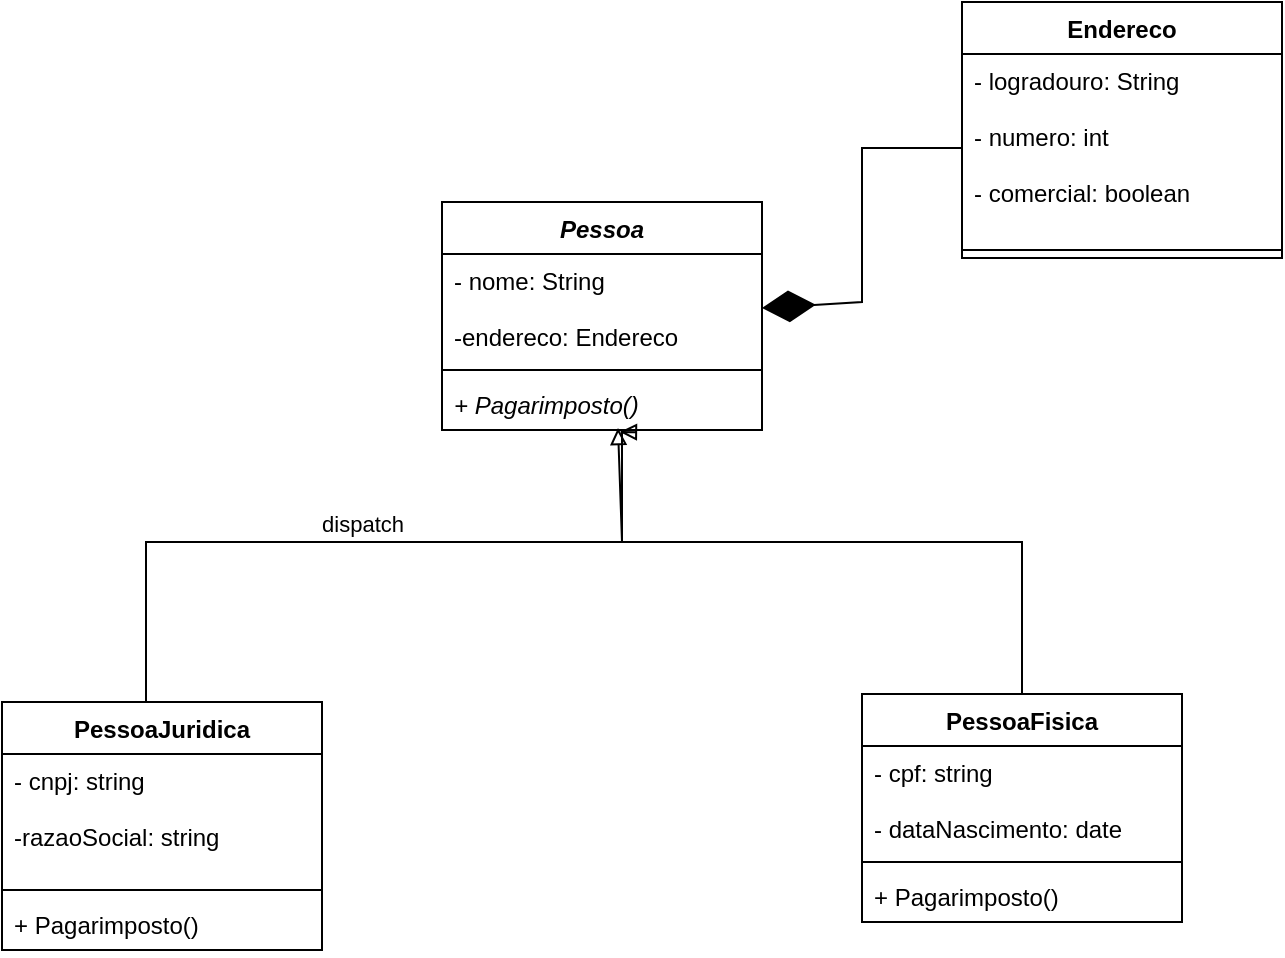 <mxfile version="20.8.10" type="device"><diagram id="JqjEZFIQSBTJ53vTNFMH" name="Página-1"><mxGraphModel dx="794" dy="780" grid="1" gridSize="10" guides="1" tooltips="1" connect="1" arrows="1" fold="1" page="1" pageScale="1" pageWidth="827" pageHeight="1169" math="0" shadow="0"><root><mxCell id="0"/><mxCell id="1" parent="0"/><mxCell id="OKG6Yu5QlfmNrvNE7YqN-1" value="PessoaJuridica" style="swimlane;fontStyle=1;align=center;verticalAlign=top;childLayout=stackLayout;horizontal=1;startSize=26;horizontalStack=0;resizeParent=1;resizeParentMax=0;resizeLast=0;collapsible=1;marginBottom=0;" parent="1" vertex="1"><mxGeometry x="90" y="400" width="160" height="124" as="geometry"/></mxCell><mxCell id="OKG6Yu5QlfmNrvNE7YqN-2" value="- cnpj: string&#10;&#10;-razaoSocial: string" style="text;strokeColor=none;fillColor=none;align=left;verticalAlign=top;spacingLeft=4;spacingRight=4;overflow=hidden;rotatable=0;points=[[0,0.5],[1,0.5]];portConstraint=eastwest;" parent="OKG6Yu5QlfmNrvNE7YqN-1" vertex="1"><mxGeometry y="26" width="160" height="64" as="geometry"/></mxCell><mxCell id="OKG6Yu5QlfmNrvNE7YqN-3" value="" style="line;strokeWidth=1;fillColor=none;align=left;verticalAlign=middle;spacingTop=-1;spacingLeft=3;spacingRight=3;rotatable=0;labelPosition=right;points=[];portConstraint=eastwest;strokeColor=inherit;" parent="OKG6Yu5QlfmNrvNE7YqN-1" vertex="1"><mxGeometry y="90" width="160" height="8" as="geometry"/></mxCell><mxCell id="OKG6Yu5QlfmNrvNE7YqN-4" value="+ Pagarimposto()" style="text;strokeColor=none;fillColor=none;align=left;verticalAlign=top;spacingLeft=4;spacingRight=4;overflow=hidden;rotatable=0;points=[[0,0.5],[1,0.5]];portConstraint=eastwest;" parent="OKG6Yu5QlfmNrvNE7YqN-1" vertex="1"><mxGeometry y="98" width="160" height="26" as="geometry"/></mxCell><mxCell id="OKG6Yu5QlfmNrvNE7YqN-17" style="edgeStyle=orthogonalEdgeStyle;rounded=0;orthogonalLoop=1;jettySize=auto;html=1;endArrow=block;endFill=0;exitX=0.5;exitY=0;exitDx=0;exitDy=0;verticalAlign=bottom;entryX=0.556;entryY=1.038;entryDx=0;entryDy=0;entryPerimeter=0;" parent="1" source="OKG6Yu5QlfmNrvNE7YqN-5" target="OKG6Yu5QlfmNrvNE7YqN-12" edge="1"><mxGeometry relative="1" as="geometry"><mxPoint x="400" y="240" as="targetPoint"/><mxPoint x="600" y="390" as="sourcePoint"/><Array as="points"><mxPoint x="600" y="320"/><mxPoint x="400" y="320"/></Array></mxGeometry></mxCell><mxCell id="OKG6Yu5QlfmNrvNE7YqN-5" value="PessoaFisica" style="swimlane;fontStyle=1;align=center;verticalAlign=top;childLayout=stackLayout;horizontal=1;startSize=26;horizontalStack=0;resizeParent=1;resizeParentMax=0;resizeLast=0;collapsible=1;marginBottom=0;" parent="1" vertex="1"><mxGeometry x="520" y="396" width="160" height="114" as="geometry"/></mxCell><mxCell id="OKG6Yu5QlfmNrvNE7YqN-6" value="- cpf: string&#10;&#10;- dataNascimento: date" style="text;strokeColor=none;fillColor=none;align=left;verticalAlign=top;spacingLeft=4;spacingRight=4;overflow=hidden;rotatable=0;points=[[0,0.5],[1,0.5]];portConstraint=eastwest;" parent="OKG6Yu5QlfmNrvNE7YqN-5" vertex="1"><mxGeometry y="26" width="160" height="54" as="geometry"/></mxCell><mxCell id="OKG6Yu5QlfmNrvNE7YqN-7" value="" style="line;strokeWidth=1;fillColor=none;align=left;verticalAlign=middle;spacingTop=-1;spacingLeft=3;spacingRight=3;rotatable=0;labelPosition=right;points=[];portConstraint=eastwest;strokeColor=inherit;" parent="OKG6Yu5QlfmNrvNE7YqN-5" vertex="1"><mxGeometry y="80" width="160" height="8" as="geometry"/></mxCell><mxCell id="OKG6Yu5QlfmNrvNE7YqN-8" value="+ Pagarimposto()" style="text;strokeColor=none;fillColor=none;align=left;verticalAlign=top;spacingLeft=4;spacingRight=4;overflow=hidden;rotatable=0;points=[[0,0.5],[1,0.5]];portConstraint=eastwest;" parent="OKG6Yu5QlfmNrvNE7YqN-5" vertex="1"><mxGeometry y="88" width="160" height="26" as="geometry"/></mxCell><mxCell id="OKG6Yu5QlfmNrvNE7YqN-9" value="Pessoa" style="swimlane;fontStyle=3;align=center;verticalAlign=top;childLayout=stackLayout;horizontal=1;startSize=26;horizontalStack=0;resizeParent=1;resizeParentMax=0;resizeLast=0;collapsible=1;marginBottom=0;" parent="1" vertex="1"><mxGeometry x="310" y="150" width="160" height="114" as="geometry"/></mxCell><mxCell id="OKG6Yu5QlfmNrvNE7YqN-10" value="- nome: String&#10;&#10;-endereco: Endereco" style="text;strokeColor=none;fillColor=none;align=left;verticalAlign=top;spacingLeft=4;spacingRight=4;overflow=hidden;rotatable=0;points=[[0,0.5],[1,0.5]];portConstraint=eastwest;" parent="OKG6Yu5QlfmNrvNE7YqN-9" vertex="1"><mxGeometry y="26" width="160" height="54" as="geometry"/></mxCell><mxCell id="OKG6Yu5QlfmNrvNE7YqN-11" value="" style="line;strokeWidth=1;fillColor=none;align=left;verticalAlign=middle;spacingTop=-1;spacingLeft=3;spacingRight=3;rotatable=0;labelPosition=right;points=[];portConstraint=eastwest;strokeColor=inherit;" parent="OKG6Yu5QlfmNrvNE7YqN-9" vertex="1"><mxGeometry y="80" width="160" height="8" as="geometry"/></mxCell><mxCell id="OKG6Yu5QlfmNrvNE7YqN-12" value="+ Pagarimposto()" style="text;strokeColor=none;fillColor=none;align=left;verticalAlign=top;spacingLeft=4;spacingRight=4;overflow=hidden;rotatable=0;points=[[0,0.5],[1,0.5]];portConstraint=eastwest;fontStyle=2" parent="OKG6Yu5QlfmNrvNE7YqN-9" vertex="1"><mxGeometry y="88" width="160" height="26" as="geometry"/></mxCell><mxCell id="OKG6Yu5QlfmNrvNE7YqN-18" value="dispatch" style="html=1;verticalAlign=bottom;endArrow=block;rounded=0;entryX=0.55;entryY=0.962;entryDx=0;entryDy=0;entryPerimeter=0;endFill=0;" parent="1" target="OKG6Yu5QlfmNrvNE7YqN-12" edge="1"><mxGeometry width="80" relative="1" as="geometry"><mxPoint x="162" y="400" as="sourcePoint"/><mxPoint x="440" y="370" as="targetPoint"/><Array as="points"><mxPoint x="162" y="320"/><mxPoint x="400" y="320"/></Array></mxGeometry></mxCell><mxCell id="OKG6Yu5QlfmNrvNE7YqN-19" value="Endereco" style="swimlane;fontStyle=1;align=center;verticalAlign=top;childLayout=stackLayout;horizontal=1;startSize=26;horizontalStack=0;resizeParent=1;resizeParentMax=0;resizeLast=0;collapsible=1;marginBottom=0;" parent="1" vertex="1"><mxGeometry x="570" y="50" width="160" height="128" as="geometry"/></mxCell><mxCell id="OKG6Yu5QlfmNrvNE7YqN-20" value="- logradouro: String&#10;&#10;- numero: int&#10;&#10;- comercial: boolean" style="text;strokeColor=none;fillColor=none;align=left;verticalAlign=top;spacingLeft=4;spacingRight=4;overflow=hidden;rotatable=0;points=[[0,0.5],[1,0.5]];portConstraint=eastwest;" parent="OKG6Yu5QlfmNrvNE7YqN-19" vertex="1"><mxGeometry y="26" width="160" height="94" as="geometry"/></mxCell><mxCell id="OKG6Yu5QlfmNrvNE7YqN-21" value="" style="line;strokeWidth=1;fillColor=none;align=left;verticalAlign=middle;spacingTop=-1;spacingLeft=3;spacingRight=3;rotatable=0;labelPosition=right;points=[];portConstraint=eastwest;strokeColor=inherit;" parent="OKG6Yu5QlfmNrvNE7YqN-19" vertex="1"><mxGeometry y="120" width="160" height="8" as="geometry"/></mxCell><mxCell id="OKG6Yu5QlfmNrvNE7YqN-23" value="" style="endArrow=diamondThin;endFill=1;endSize=24;html=1;rounded=0;exitX=0;exitY=0.5;exitDx=0;exitDy=0;entryX=1;entryY=0.5;entryDx=0;entryDy=0;" parent="1" source="OKG6Yu5QlfmNrvNE7YqN-20" target="OKG6Yu5QlfmNrvNE7YqN-10" edge="1"><mxGeometry width="160" relative="1" as="geometry"><mxPoint x="320" y="340" as="sourcePoint"/><mxPoint x="480" y="340" as="targetPoint"/><Array as="points"><mxPoint x="520" y="123"/><mxPoint x="520" y="200"/></Array></mxGeometry></mxCell></root></mxGraphModel></diagram></mxfile>